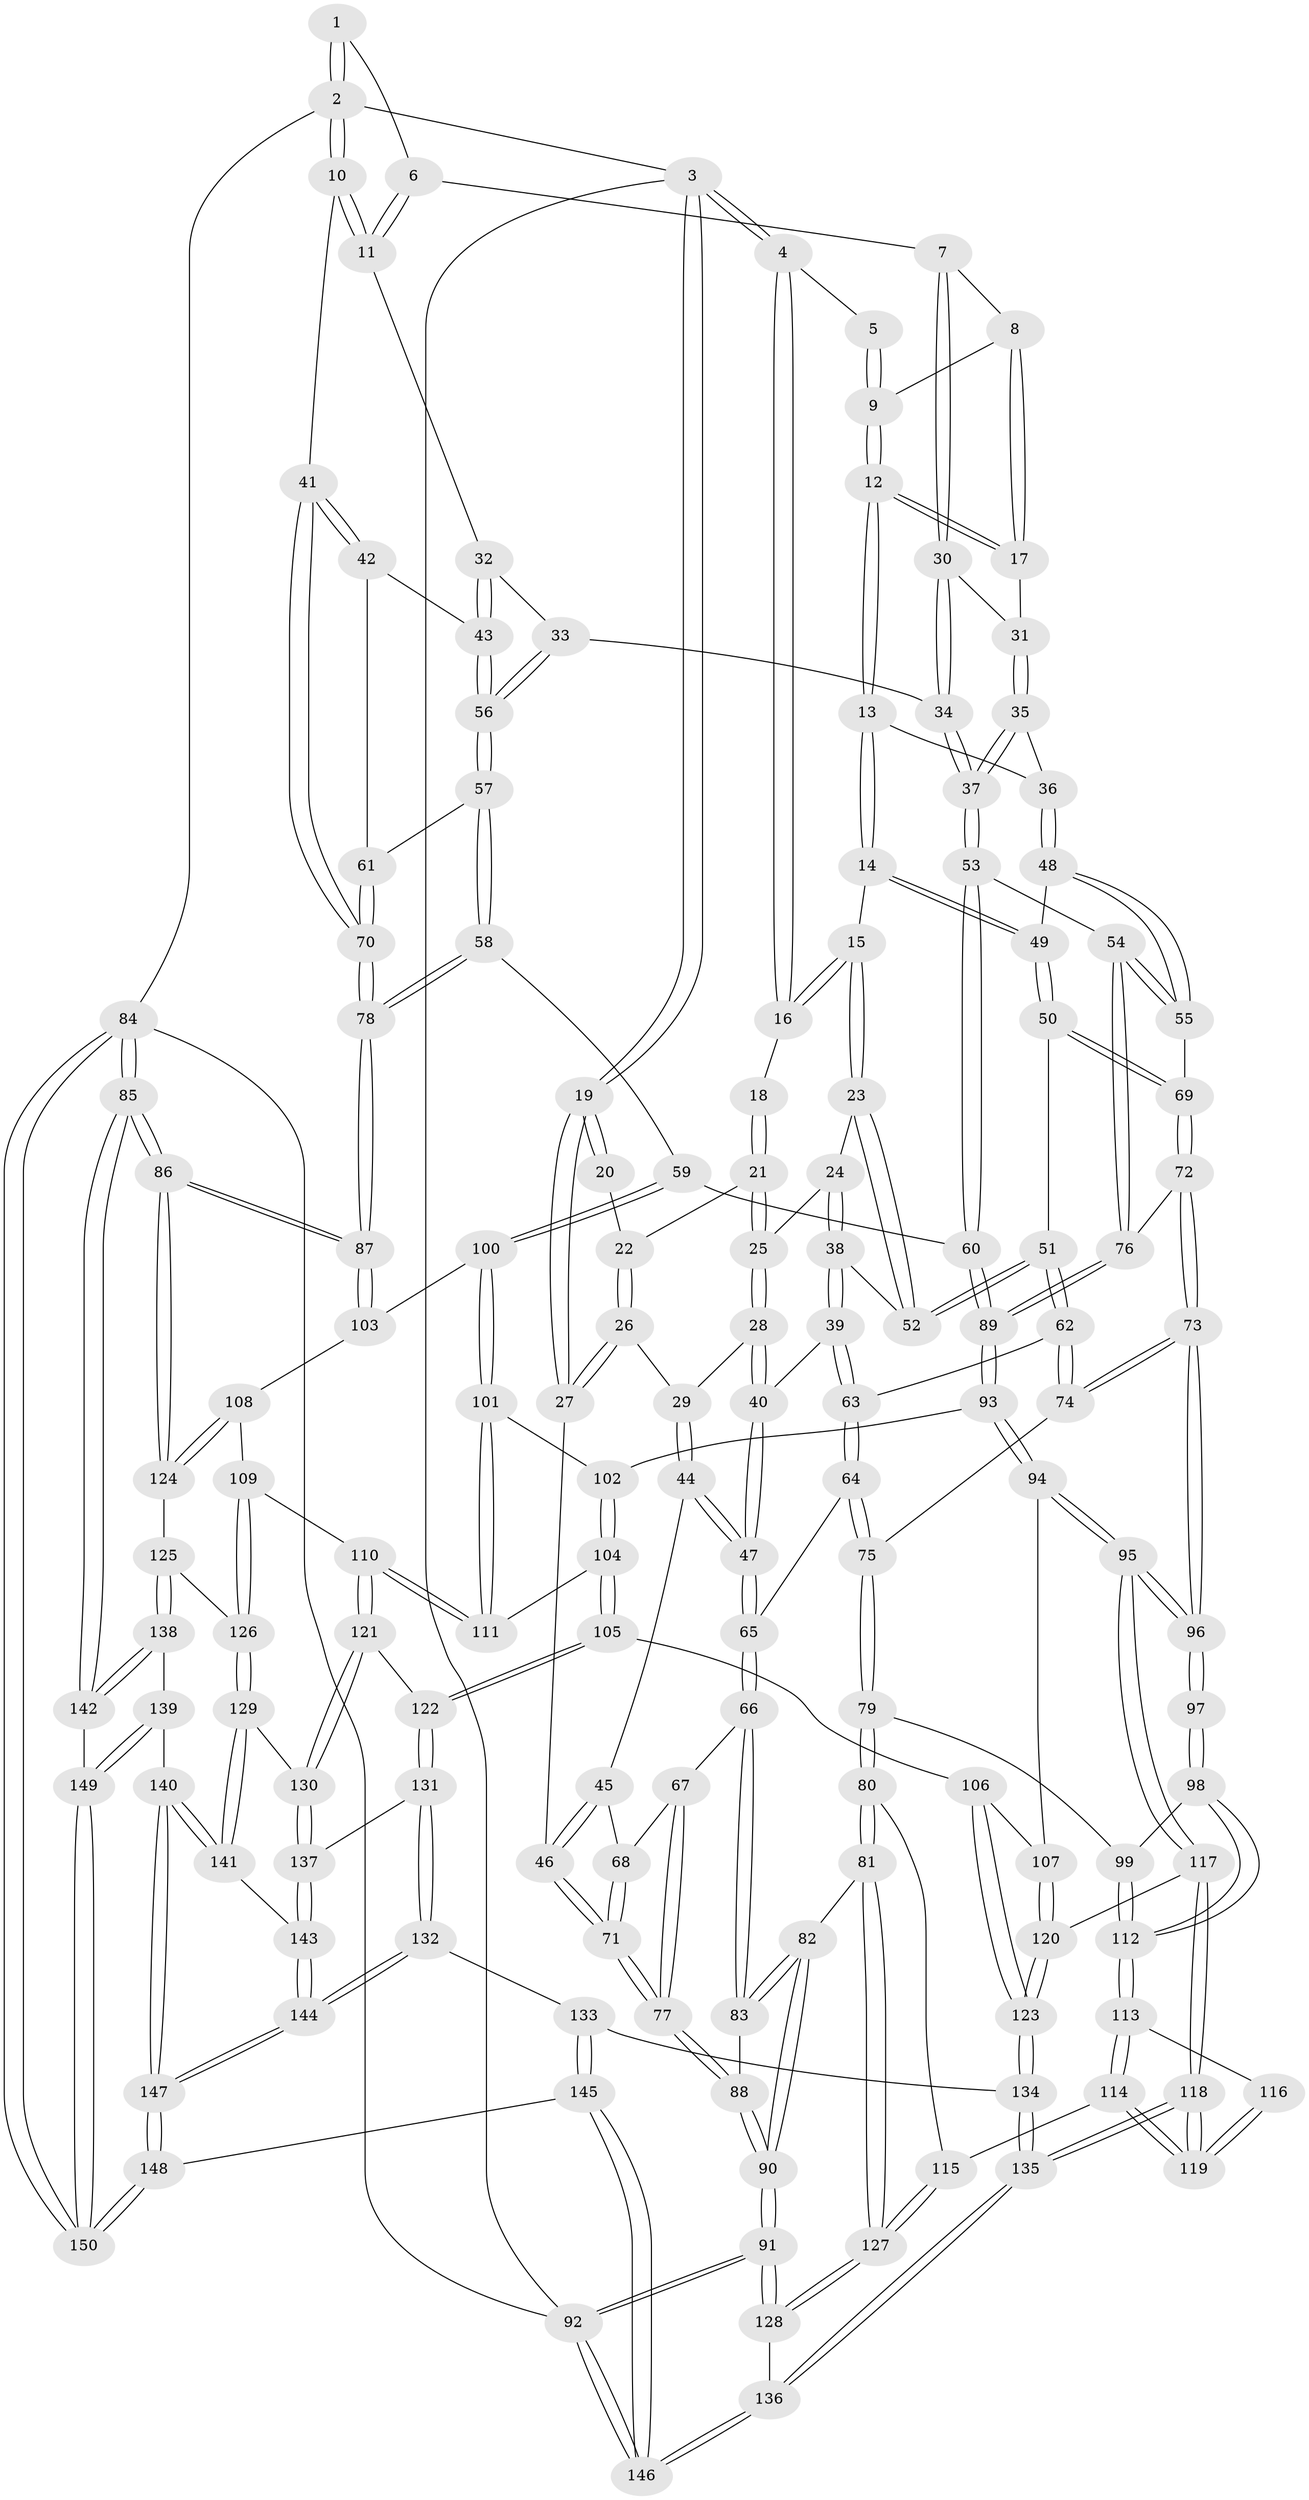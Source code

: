 // coarse degree distribution, {4: 0.38666666666666666, 6: 0.08, 5: 0.32, 3: 0.13333333333333333, 7: 0.05333333333333334, 8: 0.013333333333333334, 2: 0.013333333333333334}
// Generated by graph-tools (version 1.1) at 2025/06/03/04/25 22:06:55]
// undirected, 150 vertices, 372 edges
graph export_dot {
graph [start="1"]
  node [color=gray90,style=filled];
  1 [pos="+0.7723099895194492+0"];
  2 [pos="+1+0"];
  3 [pos="+0+0"];
  4 [pos="+0.33121983351650824+0"];
  5 [pos="+0.5446650148428086+0"];
  6 [pos="+0.7556414587121785+0"];
  7 [pos="+0.7085089945434297+0.13722715248448578"];
  8 [pos="+0.6217721839748339+0.13114835472096878"];
  9 [pos="+0.5556006058400195+0.11056819582124161"];
  10 [pos="+1+0"];
  11 [pos="+0.8306958923119272+0.2024771200311136"];
  12 [pos="+0.49906463378773475+0.18971388258846164"];
  13 [pos="+0.4595435114409698+0.2047477426643218"];
  14 [pos="+0.4373132049595199+0.20824480366386416"];
  15 [pos="+0.3885216571752796+0.18972145765365583"];
  16 [pos="+0.30735538016142794+0"];
  17 [pos="+0.5826940437331348+0.22053537762805928"];
  18 [pos="+0.24970938306871546+0.04553150211725841"];
  19 [pos="+0+0"];
  20 [pos="+0.04288092416028599+0.08000523865524266"];
  21 [pos="+0.1799846587770328+0.147722703252561"];
  22 [pos="+0.07456577880889581+0.14289436288837903"];
  23 [pos="+0.35604530073323876+0.22498071864964628"];
  24 [pos="+0.18987059935886702+0.21856412491478547"];
  25 [pos="+0.17910186952094256+0.21019930044457763"];
  26 [pos="+0.05119266272073803+0.2003009244685721"];
  27 [pos="+0+0.2832058129810181"];
  28 [pos="+0.1270554068387879+0.24741007466462625"];
  29 [pos="+0.10795439285235839+0.25132619676313894"];
  30 [pos="+0.7136652814496747+0.15569099642636508"];
  31 [pos="+0.5889781918538621+0.22430459443719616"];
  32 [pos="+0.8231018599249024+0.2098843506125437"];
  33 [pos="+0.777500313005706+0.22850749049552818"];
  34 [pos="+0.7612607751782425+0.22773468432931923"];
  35 [pos="+0.6146170902143699+0.280357795236062"];
  36 [pos="+0.5390414815111675+0.2852753031695322"];
  37 [pos="+0.6732979388577152+0.35240685766226854"];
  38 [pos="+0.22799431044316656+0.303006580238377"];
  39 [pos="+0.21281021792978466+0.32844965906337714"];
  40 [pos="+0.1806186238649785+0.33337542444383783"];
  41 [pos="+1+0.12495370980334203"];
  42 [pos="+0.978874331605463+0.27646208892010493"];
  43 [pos="+0.9410768091953845+0.2846496905031375"];
  44 [pos="+0.06241313613304271+0.33897571921150693"];
  45 [pos="+0.058546810976733706+0.33924727708318997"];
  46 [pos="+0+0.31169207411578853"];
  47 [pos="+0.11957258593671227+0.37929084614002107"];
  48 [pos="+0.5492019715763221+0.3667966619767397"];
  49 [pos="+0.45402023091576804+0.284977126205737"];
  50 [pos="+0.42751840917423367+0.39494379791089557"];
  51 [pos="+0.3384772354547587+0.39517271892038797"];
  52 [pos="+0.33157766229186014+0.2722535353615767"];
  53 [pos="+0.6628764528289895+0.41435058482653947"];
  54 [pos="+0.6266974027234834+0.41188494945933685"];
  55 [pos="+0.566137807011529+0.391975487266642"];
  56 [pos="+0.8681169741657259+0.35402605180182706"];
  57 [pos="+0.8631845614373377+0.4171831248035717"];
  58 [pos="+0.8596716607426823+0.4230666563005671"];
  59 [pos="+0.7992629029675415+0.4852162241652192"];
  60 [pos="+0.673822096110562+0.43018800321589246"];
  61 [pos="+0.9443041293010426+0.39515501775600814"];
  62 [pos="+0.33791533897677906+0.39576125492778114"];
  63 [pos="+0.2593435763420259+0.40649248936254573"];
  64 [pos="+0.216229407353085+0.45474919448218487"];
  65 [pos="+0.1343346471685876+0.43756699227218937"];
  66 [pos="+0.1008571458006474+0.47736746799525903"];
  67 [pos="+0.07396541715652413+0.4650508272677436"];
  68 [pos="+0.04165227625109128+0.43313009334128827"];
  69 [pos="+0.4535787609043903+0.41471681461267573"];
  70 [pos="+1+0.4323635984378901"];
  71 [pos="+0+0.3940447679439878"];
  72 [pos="+0.45009551382556645+0.5355215295789487"];
  73 [pos="+0.4226961226473533+0.5678757557845951"];
  74 [pos="+0.3495468008276489+0.5226733651375617"];
  75 [pos="+0.24572506327247964+0.5445503671131187"];
  76 [pos="+0.46948971401844636+0.5306012696270779"];
  77 [pos="+0+0.470365740364921"];
  78 [pos="+1+0.5527947497595675"];
  79 [pos="+0.22140398227344102+0.5871764762981274"];
  80 [pos="+0.21227980541862645+0.5921129616484152"];
  81 [pos="+0.11316374841724446+0.6318296590023779"];
  82 [pos="+0.09485223272133798+0.6192934599771617"];
  83 [pos="+0.09579861546928424+0.5030729958701073"];
  84 [pos="+1+1"];
  85 [pos="+1+0.9112950596504672"];
  86 [pos="+1+0.6781096297584178"];
  87 [pos="+1+0.5902232427770112"];
  88 [pos="+0+0.47129571215071286"];
  89 [pos="+0.613601131291964+0.5584511602620158"];
  90 [pos="+0+0.6107957441445881"];
  91 [pos="+0+1"];
  92 [pos="+0+1"];
  93 [pos="+0.6117285479621053+0.5861229341699415"];
  94 [pos="+0.5956230242088956+0.605484660854895"];
  95 [pos="+0.4273235387940963+0.6048103685174937"];
  96 [pos="+0.4262695791070949+0.6029443623819412"];
  97 [pos="+0.3781675559741765+0.6201579822469424"];
  98 [pos="+0.37193475873262954+0.6201255036563667"];
  99 [pos="+0.2575642423197368+0.6142353930723367"];
  100 [pos="+0.8181079045984087+0.5320220120589363"];
  101 [pos="+0.789138695709088+0.5832086830957081"];
  102 [pos="+0.6392455259810524+0.604855021010061"];
  103 [pos="+0.8447153764721452+0.5472703337051567"];
  104 [pos="+0.699642998895114+0.6718892618637172"];
  105 [pos="+0.6673041940098823+0.7198494621660554"];
  106 [pos="+0.6071925067462335+0.6958705489486847"];
  107 [pos="+0.5854480187505161+0.6509321366184356"];
  108 [pos="+0.8976363093003378+0.6919747293774153"];
  109 [pos="+0.8285551185421255+0.7129817270528565"];
  110 [pos="+0.7951332956605411+0.7134226841231223"];
  111 [pos="+0.7620276576368562+0.6514621934450361"];
  112 [pos="+0.2823749452592733+0.6536706034027995"];
  113 [pos="+0.29429344520243916+0.6766527356870184"];
  114 [pos="+0.2979535170349175+0.7269951186559304"];
  115 [pos="+0.26125023905382583+0.7194515204701358"];
  116 [pos="+0.3749067971634424+0.6229982990564784"];
  117 [pos="+0.4499781612454948+0.7064717522337033"];
  118 [pos="+0.31911976380883966+0.7549777266209513"];
  119 [pos="+0.30028588100945935+0.7294654799072195"];
  120 [pos="+0.45336835262519504+0.7095664297789418"];
  121 [pos="+0.7770509946376105+0.7705026759372205"];
  122 [pos="+0.6680702318685616+0.7250327296523567"];
  123 [pos="+0.5054380351382557+0.8024029303737206"];
  124 [pos="+0.9385410228094576+0.7158282085080991"];
  125 [pos="+0.8917065192632219+0.7939121434117973"];
  126 [pos="+0.8759396469438524+0.7935013494037518"];
  127 [pos="+0.13142559401849407+0.7247872906947691"];
  128 [pos="+0.11955638628716092+0.8053361262029123"];
  129 [pos="+0.7989301452755052+0.8120457132402404"];
  130 [pos="+0.7796393516102603+0.7957028429783836"];
  131 [pos="+0.6441567839040475+0.8145189132545657"];
  132 [pos="+0.6415805658410033+0.8157229652162391"];
  133 [pos="+0.5342381505094056+0.8357290201201993"];
  134 [pos="+0.5060645986296342+0.8050030968038495"];
  135 [pos="+0.2813835204469303+0.906203458597436"];
  136 [pos="+0.27132080509743933+0.9201998405071506"];
  137 [pos="+0.6979654552396584+0.8318520886015477"];
  138 [pos="+0.9197825968036344+0.8497011658327953"];
  139 [pos="+0.8543293586511949+0.9034605421156547"];
  140 [pos="+0.8351229143024924+0.898385551835571"];
  141 [pos="+0.810317168726632+0.8720360003703154"];
  142 [pos="+1+0.8989826816369862"];
  143 [pos="+0.7249811947836399+0.906810898161864"];
  144 [pos="+0.6818539391589784+1"];
  145 [pos="+0.5391745061675176+1"];
  146 [pos="+0.29979817636336403+1"];
  147 [pos="+0.6729132163839369+1"];
  148 [pos="+0.6431729913235373+1"];
  149 [pos="+0.8869992727843806+0.960373851138963"];
  150 [pos="+0.8060743095633209+1"];
  1 -- 2;
  1 -- 2;
  1 -- 6;
  2 -- 3;
  2 -- 10;
  2 -- 10;
  2 -- 84;
  3 -- 4;
  3 -- 4;
  3 -- 19;
  3 -- 19;
  3 -- 92;
  4 -- 5;
  4 -- 16;
  4 -- 16;
  5 -- 9;
  5 -- 9;
  6 -- 7;
  6 -- 11;
  6 -- 11;
  7 -- 8;
  7 -- 30;
  7 -- 30;
  8 -- 9;
  8 -- 17;
  8 -- 17;
  9 -- 12;
  9 -- 12;
  10 -- 11;
  10 -- 11;
  10 -- 41;
  11 -- 32;
  12 -- 13;
  12 -- 13;
  12 -- 17;
  12 -- 17;
  13 -- 14;
  13 -- 14;
  13 -- 36;
  14 -- 15;
  14 -- 49;
  14 -- 49;
  15 -- 16;
  15 -- 16;
  15 -- 23;
  15 -- 23;
  16 -- 18;
  17 -- 31;
  18 -- 21;
  18 -- 21;
  19 -- 20;
  19 -- 20;
  19 -- 27;
  19 -- 27;
  20 -- 22;
  21 -- 22;
  21 -- 25;
  21 -- 25;
  22 -- 26;
  22 -- 26;
  23 -- 24;
  23 -- 52;
  23 -- 52;
  24 -- 25;
  24 -- 38;
  24 -- 38;
  25 -- 28;
  25 -- 28;
  26 -- 27;
  26 -- 27;
  26 -- 29;
  27 -- 46;
  28 -- 29;
  28 -- 40;
  28 -- 40;
  29 -- 44;
  29 -- 44;
  30 -- 31;
  30 -- 34;
  30 -- 34;
  31 -- 35;
  31 -- 35;
  32 -- 33;
  32 -- 43;
  32 -- 43;
  33 -- 34;
  33 -- 56;
  33 -- 56;
  34 -- 37;
  34 -- 37;
  35 -- 36;
  35 -- 37;
  35 -- 37;
  36 -- 48;
  36 -- 48;
  37 -- 53;
  37 -- 53;
  38 -- 39;
  38 -- 39;
  38 -- 52;
  39 -- 40;
  39 -- 63;
  39 -- 63;
  40 -- 47;
  40 -- 47;
  41 -- 42;
  41 -- 42;
  41 -- 70;
  41 -- 70;
  42 -- 43;
  42 -- 61;
  43 -- 56;
  43 -- 56;
  44 -- 45;
  44 -- 47;
  44 -- 47;
  45 -- 46;
  45 -- 46;
  45 -- 68;
  46 -- 71;
  46 -- 71;
  47 -- 65;
  47 -- 65;
  48 -- 49;
  48 -- 55;
  48 -- 55;
  49 -- 50;
  49 -- 50;
  50 -- 51;
  50 -- 69;
  50 -- 69;
  51 -- 52;
  51 -- 52;
  51 -- 62;
  51 -- 62;
  53 -- 54;
  53 -- 60;
  53 -- 60;
  54 -- 55;
  54 -- 55;
  54 -- 76;
  54 -- 76;
  55 -- 69;
  56 -- 57;
  56 -- 57;
  57 -- 58;
  57 -- 58;
  57 -- 61;
  58 -- 59;
  58 -- 78;
  58 -- 78;
  59 -- 60;
  59 -- 100;
  59 -- 100;
  60 -- 89;
  60 -- 89;
  61 -- 70;
  61 -- 70;
  62 -- 63;
  62 -- 74;
  62 -- 74;
  63 -- 64;
  63 -- 64;
  64 -- 65;
  64 -- 75;
  64 -- 75;
  65 -- 66;
  65 -- 66;
  66 -- 67;
  66 -- 83;
  66 -- 83;
  67 -- 68;
  67 -- 77;
  67 -- 77;
  68 -- 71;
  68 -- 71;
  69 -- 72;
  69 -- 72;
  70 -- 78;
  70 -- 78;
  71 -- 77;
  71 -- 77;
  72 -- 73;
  72 -- 73;
  72 -- 76;
  73 -- 74;
  73 -- 74;
  73 -- 96;
  73 -- 96;
  74 -- 75;
  75 -- 79;
  75 -- 79;
  76 -- 89;
  76 -- 89;
  77 -- 88;
  77 -- 88;
  78 -- 87;
  78 -- 87;
  79 -- 80;
  79 -- 80;
  79 -- 99;
  80 -- 81;
  80 -- 81;
  80 -- 115;
  81 -- 82;
  81 -- 127;
  81 -- 127;
  82 -- 83;
  82 -- 83;
  82 -- 90;
  82 -- 90;
  83 -- 88;
  84 -- 85;
  84 -- 85;
  84 -- 150;
  84 -- 150;
  84 -- 92;
  85 -- 86;
  85 -- 86;
  85 -- 142;
  85 -- 142;
  86 -- 87;
  86 -- 87;
  86 -- 124;
  86 -- 124;
  87 -- 103;
  87 -- 103;
  88 -- 90;
  88 -- 90;
  89 -- 93;
  89 -- 93;
  90 -- 91;
  90 -- 91;
  91 -- 92;
  91 -- 92;
  91 -- 128;
  91 -- 128;
  92 -- 146;
  92 -- 146;
  93 -- 94;
  93 -- 94;
  93 -- 102;
  94 -- 95;
  94 -- 95;
  94 -- 107;
  95 -- 96;
  95 -- 96;
  95 -- 117;
  95 -- 117;
  96 -- 97;
  96 -- 97;
  97 -- 98;
  97 -- 98;
  98 -- 99;
  98 -- 112;
  98 -- 112;
  99 -- 112;
  99 -- 112;
  100 -- 101;
  100 -- 101;
  100 -- 103;
  101 -- 102;
  101 -- 111;
  101 -- 111;
  102 -- 104;
  102 -- 104;
  103 -- 108;
  104 -- 105;
  104 -- 105;
  104 -- 111;
  105 -- 106;
  105 -- 122;
  105 -- 122;
  106 -- 107;
  106 -- 123;
  106 -- 123;
  107 -- 120;
  107 -- 120;
  108 -- 109;
  108 -- 124;
  108 -- 124;
  109 -- 110;
  109 -- 126;
  109 -- 126;
  110 -- 111;
  110 -- 111;
  110 -- 121;
  110 -- 121;
  112 -- 113;
  112 -- 113;
  113 -- 114;
  113 -- 114;
  113 -- 116;
  114 -- 115;
  114 -- 119;
  114 -- 119;
  115 -- 127;
  115 -- 127;
  116 -- 119;
  116 -- 119;
  117 -- 118;
  117 -- 118;
  117 -- 120;
  118 -- 119;
  118 -- 119;
  118 -- 135;
  118 -- 135;
  120 -- 123;
  120 -- 123;
  121 -- 122;
  121 -- 130;
  121 -- 130;
  122 -- 131;
  122 -- 131;
  123 -- 134;
  123 -- 134;
  124 -- 125;
  125 -- 126;
  125 -- 138;
  125 -- 138;
  126 -- 129;
  126 -- 129;
  127 -- 128;
  127 -- 128;
  128 -- 136;
  129 -- 130;
  129 -- 141;
  129 -- 141;
  130 -- 137;
  130 -- 137;
  131 -- 132;
  131 -- 132;
  131 -- 137;
  132 -- 133;
  132 -- 144;
  132 -- 144;
  133 -- 134;
  133 -- 145;
  133 -- 145;
  134 -- 135;
  134 -- 135;
  135 -- 136;
  135 -- 136;
  136 -- 146;
  136 -- 146;
  137 -- 143;
  137 -- 143;
  138 -- 139;
  138 -- 142;
  138 -- 142;
  139 -- 140;
  139 -- 149;
  139 -- 149;
  140 -- 141;
  140 -- 141;
  140 -- 147;
  140 -- 147;
  141 -- 143;
  142 -- 149;
  143 -- 144;
  143 -- 144;
  144 -- 147;
  144 -- 147;
  145 -- 146;
  145 -- 146;
  145 -- 148;
  147 -- 148;
  147 -- 148;
  148 -- 150;
  148 -- 150;
  149 -- 150;
  149 -- 150;
}
